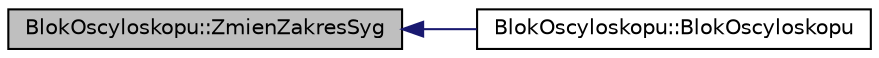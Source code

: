 digraph G
{
  edge [fontname="Helvetica",fontsize="10",labelfontname="Helvetica",labelfontsize="10"];
  node [fontname="Helvetica",fontsize="10",shape=record];
  rankdir="LR";
  Node1 [label="BlokOscyloskopu::ZmienZakresSyg",height=0.2,width=0.4,color="black", fillcolor="grey75", style="filled" fontcolor="black"];
  Node1 -> Node2 [dir="back",color="midnightblue",fontsize="10",style="solid",fontname="Helvetica"];
  Node2 [label="BlokOscyloskopu::BlokOscyloskopu",height=0.2,width=0.4,color="black", fillcolor="white", style="filled",URL="$class_blok_oscyloskopu.html#a0aefd542aaf60fe4b4135444fe191f59",tooltip="Inicjalizuje nazwę pliku."];
}
